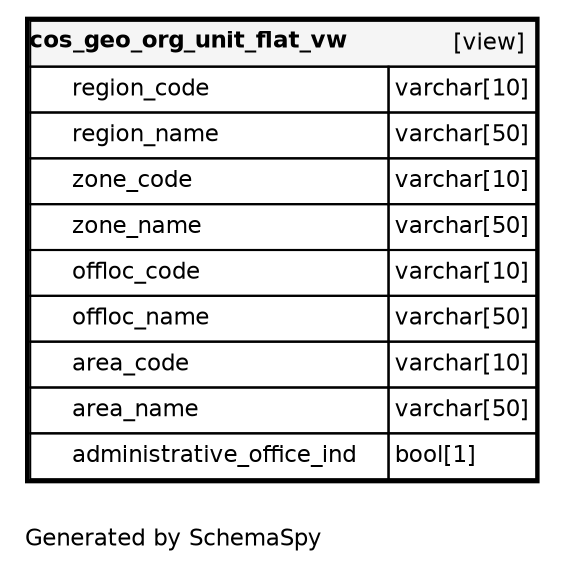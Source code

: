 digraph "oneDegreeRelationshipsDiagram" {
  graph [    rankdir="RL"    bgcolor="#ffffff"    label="\nGenerated by SchemaSpy"    labeljust="l"    nodesep="0.18"    ranksep="0.46"    fontname="Helvetica"    fontsize="11"    ration="compress"  ];  node [    fontname="Helvetica"    fontsize="11"    shape="plaintext"  ];  edge [    arrowsize="0.8"  ];
  "cos_geo_org_unit_flat_vw" [
   label=<
    <TABLE BORDER="2" CELLBORDER="1" CELLSPACING="0" BGCOLOR="#ffffff">
      <TR><TD COLSPAN="4"  BGCOLOR="#f5f5f5"><TABLE BORDER="0" CELLSPACING="0"><TR><TD ALIGN="LEFT" FIXEDSIZE="TRUE" WIDTH="147" HEIGHT="16"><B>cos_geo_org_unit_flat_vw</B></TD><TD ALIGN="RIGHT">[view]</TD></TR></TABLE></TD></TR>
      <TR><TD PORT="region_code" COLSPAN="2" ALIGN="LEFT"><TABLE BORDER="0" CELLSPACING="0" ALIGN="LEFT"><TR ALIGN="LEFT"><TD ALIGN="LEFT" FIXEDSIZE="TRUE" WIDTH="15" HEIGHT="16"></TD><TD ALIGN="LEFT" FIXEDSIZE="TRUE" WIDTH="151" HEIGHT="16">region_code</TD></TR></TABLE></TD><TD PORT="region_code.type" ALIGN="LEFT">varchar[10]</TD></TR>
      <TR><TD PORT="region_name" COLSPAN="2" ALIGN="LEFT"><TABLE BORDER="0" CELLSPACING="0" ALIGN="LEFT"><TR ALIGN="LEFT"><TD ALIGN="LEFT" FIXEDSIZE="TRUE" WIDTH="15" HEIGHT="16"></TD><TD ALIGN="LEFT" FIXEDSIZE="TRUE" WIDTH="151" HEIGHT="16">region_name</TD></TR></TABLE></TD><TD PORT="region_name.type" ALIGN="LEFT">varchar[50]</TD></TR>
      <TR><TD PORT="zone_code" COLSPAN="2" ALIGN="LEFT"><TABLE BORDER="0" CELLSPACING="0" ALIGN="LEFT"><TR ALIGN="LEFT"><TD ALIGN="LEFT" FIXEDSIZE="TRUE" WIDTH="15" HEIGHT="16"></TD><TD ALIGN="LEFT" FIXEDSIZE="TRUE" WIDTH="151" HEIGHT="16">zone_code</TD></TR></TABLE></TD><TD PORT="zone_code.type" ALIGN="LEFT">varchar[10]</TD></TR>
      <TR><TD PORT="zone_name" COLSPAN="2" ALIGN="LEFT"><TABLE BORDER="0" CELLSPACING="0" ALIGN="LEFT"><TR ALIGN="LEFT"><TD ALIGN="LEFT" FIXEDSIZE="TRUE" WIDTH="15" HEIGHT="16"></TD><TD ALIGN="LEFT" FIXEDSIZE="TRUE" WIDTH="151" HEIGHT="16">zone_name</TD></TR></TABLE></TD><TD PORT="zone_name.type" ALIGN="LEFT">varchar[50]</TD></TR>
      <TR><TD PORT="offloc_code" COLSPAN="2" ALIGN="LEFT"><TABLE BORDER="0" CELLSPACING="0" ALIGN="LEFT"><TR ALIGN="LEFT"><TD ALIGN="LEFT" FIXEDSIZE="TRUE" WIDTH="15" HEIGHT="16"></TD><TD ALIGN="LEFT" FIXEDSIZE="TRUE" WIDTH="151" HEIGHT="16">offloc_code</TD></TR></TABLE></TD><TD PORT="offloc_code.type" ALIGN="LEFT">varchar[10]</TD></TR>
      <TR><TD PORT="offloc_name" COLSPAN="2" ALIGN="LEFT"><TABLE BORDER="0" CELLSPACING="0" ALIGN="LEFT"><TR ALIGN="LEFT"><TD ALIGN="LEFT" FIXEDSIZE="TRUE" WIDTH="15" HEIGHT="16"></TD><TD ALIGN="LEFT" FIXEDSIZE="TRUE" WIDTH="151" HEIGHT="16">offloc_name</TD></TR></TABLE></TD><TD PORT="offloc_name.type" ALIGN="LEFT">varchar[50]</TD></TR>
      <TR><TD PORT="area_code" COLSPAN="2" ALIGN="LEFT"><TABLE BORDER="0" CELLSPACING="0" ALIGN="LEFT"><TR ALIGN="LEFT"><TD ALIGN="LEFT" FIXEDSIZE="TRUE" WIDTH="15" HEIGHT="16"></TD><TD ALIGN="LEFT" FIXEDSIZE="TRUE" WIDTH="151" HEIGHT="16">area_code</TD></TR></TABLE></TD><TD PORT="area_code.type" ALIGN="LEFT">varchar[10]</TD></TR>
      <TR><TD PORT="area_name" COLSPAN="2" ALIGN="LEFT"><TABLE BORDER="0" CELLSPACING="0" ALIGN="LEFT"><TR ALIGN="LEFT"><TD ALIGN="LEFT" FIXEDSIZE="TRUE" WIDTH="15" HEIGHT="16"></TD><TD ALIGN="LEFT" FIXEDSIZE="TRUE" WIDTH="151" HEIGHT="16">area_name</TD></TR></TABLE></TD><TD PORT="area_name.type" ALIGN="LEFT">varchar[50]</TD></TR>
      <TR><TD PORT="administrative_office_ind" COLSPAN="2" ALIGN="LEFT"><TABLE BORDER="0" CELLSPACING="0" ALIGN="LEFT"><TR ALIGN="LEFT"><TD ALIGN="LEFT" FIXEDSIZE="TRUE" WIDTH="15" HEIGHT="16"></TD><TD ALIGN="LEFT" FIXEDSIZE="TRUE" WIDTH="151" HEIGHT="16">administrative_office_ind</TD></TR></TABLE></TD><TD PORT="administrative_office_ind.type" ALIGN="LEFT">bool[1]</TD></TR>
    </TABLE>>
    URL="cos_geo_org_unit_flat_vw.html"
    target="_top"
    tooltip="cos_geo_org_unit_flat_vw"
  ];
}
